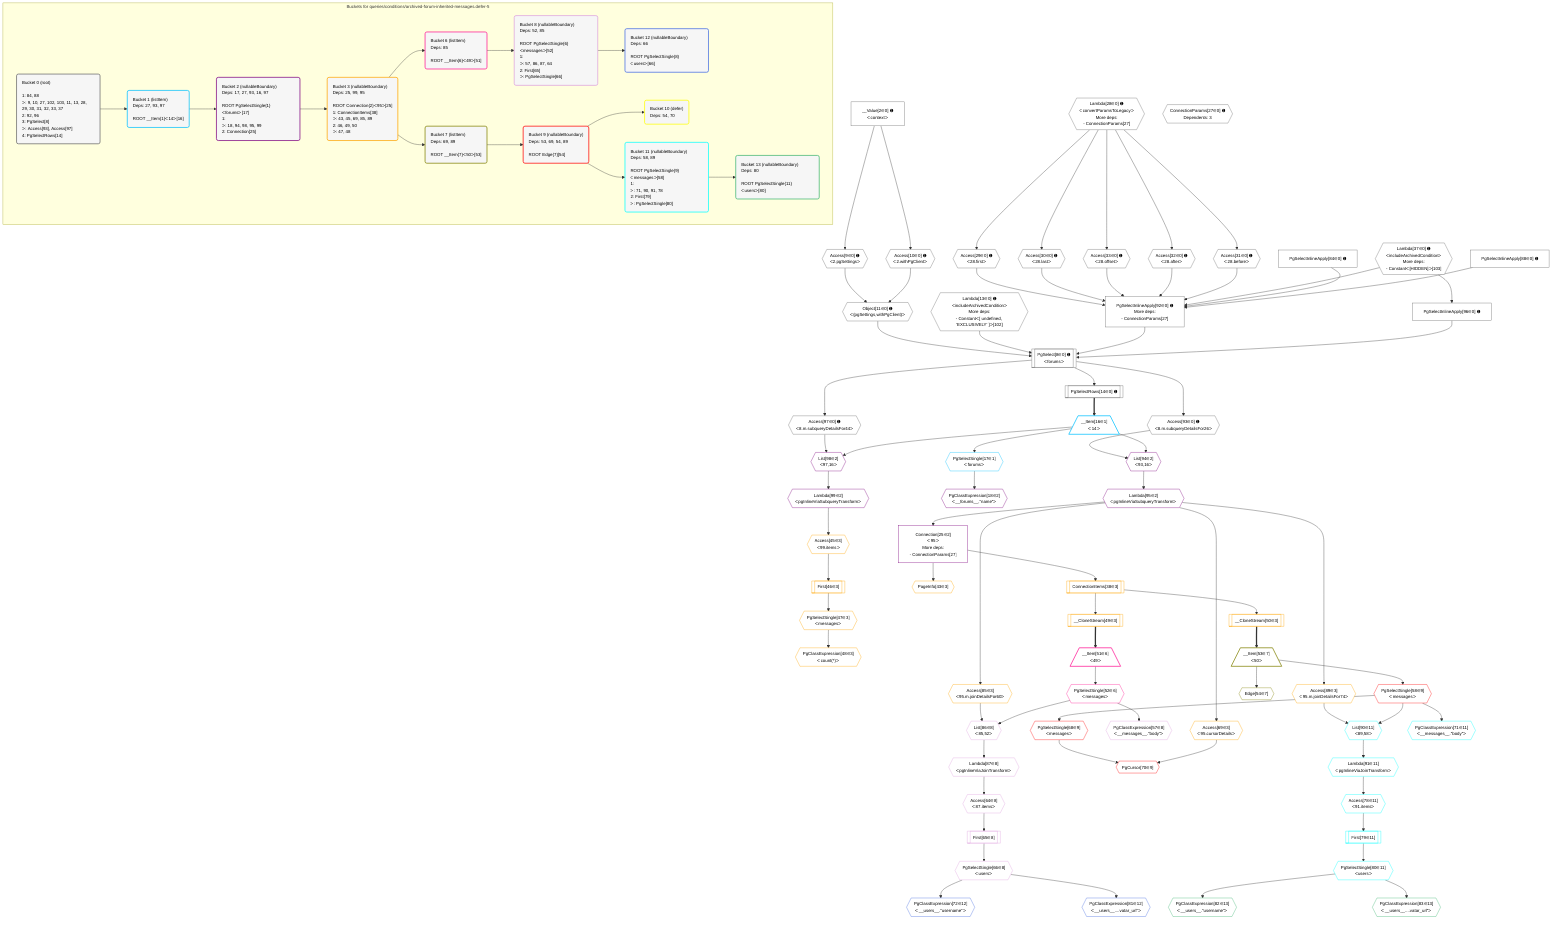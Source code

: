 %%{init: {'themeVariables': { 'fontSize': '12px'}}}%%
graph TD
    classDef path fill:#eee,stroke:#000,color:#000
    classDef plan fill:#fff,stroke-width:1px,color:#000
    classDef itemplan fill:#fff,stroke-width:2px,color:#000
    classDef unbatchedplan fill:#dff,stroke-width:1px,color:#000
    classDef sideeffectplan fill:#fcc,stroke-width:2px,color:#000
    classDef bucket fill:#f6f6f6,color:#000,stroke-width:2px,text-align:left

    subgraph "Buckets for queries/conditions/archived-forum-inherited-messages.defer-5"
    Bucket0("Bucket 0 (root)<br /><br />1: 84, 88<br />ᐳ: 9, 10, 27, 102, 103, 11, 13, 28, 29, 30, 31, 32, 33, 37<br />2: 92, 96<br />3: PgSelect[8]<br />ᐳ: Access[93], Access[97]<br />4: PgSelectRows[14]"):::bucket
    Bucket1("Bucket 1 (listItem)<br />Deps: 27, 93, 97<br /><br />ROOT __Item{1}ᐸ14ᐳ[16]"):::bucket
    Bucket2("Bucket 2 (nullableBoundary)<br />Deps: 17, 27, 93, 16, 97<br /><br />ROOT PgSelectSingle{1}ᐸforumsᐳ[17]<br />1: <br />ᐳ: 18, 94, 98, 95, 99<br />2: Connection[25]"):::bucket
    Bucket3("Bucket 3 (nullableBoundary)<br />Deps: 25, 99, 95<br /><br />ROOT Connection{2}ᐸ95ᐳ[25]<br />1: ConnectionItems[38]<br />ᐳ: 43, 45, 69, 85, 89<br />2: 46, 49, 50<br />ᐳ: 47, 48"):::bucket
    Bucket6("Bucket 6 (listItem)<br />Deps: 85<br /><br />ROOT __Item{6}ᐸ49ᐳ[51]"):::bucket
    Bucket7("Bucket 7 (listItem)<br />Deps: 69, 89<br /><br />ROOT __Item{7}ᐸ50ᐳ[53]"):::bucket
    Bucket8("Bucket 8 (nullableBoundary)<br />Deps: 52, 85<br /><br />ROOT PgSelectSingle{6}ᐸmessagesᐳ[52]<br />1: <br />ᐳ: 57, 86, 87, 64<br />2: First[65]<br />ᐳ: PgSelectSingle[66]"):::bucket
    Bucket9("Bucket 9 (nullableBoundary)<br />Deps: 53, 69, 54, 89<br /><br />ROOT Edge{7}[54]"):::bucket
    Bucket10("Bucket 10 (defer)<br />Deps: 54, 70"):::bucket
    Bucket11("Bucket 11 (nullableBoundary)<br />Deps: 58, 89<br /><br />ROOT PgSelectSingle{9}ᐸmessagesᐳ[58]<br />1: <br />ᐳ: 71, 90, 91, 78<br />2: First[79]<br />ᐳ: PgSelectSingle[80]"):::bucket
    Bucket12("Bucket 12 (nullableBoundary)<br />Deps: 66<br /><br />ROOT PgSelectSingle{8}ᐸusersᐳ[66]"):::bucket
    Bucket13("Bucket 13 (nullableBoundary)<br />Deps: 80<br /><br />ROOT PgSelectSingle{11}ᐸusersᐳ[80]"):::bucket
    end
    Bucket0 --> Bucket1
    Bucket1 --> Bucket2
    Bucket2 --> Bucket3
    Bucket3 --> Bucket6 & Bucket7
    Bucket6 --> Bucket8
    Bucket7 --> Bucket9
    Bucket8 --> Bucket12
    Bucket9 --> Bucket10 & Bucket11
    Bucket11 --> Bucket13

    %% plan dependencies
    PgSelectInlineApply92["PgSelectInlineApply[92∈0] ➊<br />More deps:<br />- ConnectionParams[27]"]:::plan
    Access29{{"Access[29∈0] ➊<br />ᐸ28.firstᐳ"}}:::plan
    Access30{{"Access[30∈0] ➊<br />ᐸ28.lastᐳ"}}:::plan
    Access33{{"Access[33∈0] ➊<br />ᐸ28.offsetᐳ"}}:::plan
    Access32{{"Access[32∈0] ➊<br />ᐸ28.afterᐳ"}}:::plan
    Access31{{"Access[31∈0] ➊<br />ᐸ28.beforeᐳ"}}:::plan
    Lambda37{{"Lambda[37∈0] ➊<br />ᐸincludeArchivedConditionᐳ<br />More deps:<br />- Constantᐸ[HIDDEN]ᐳ[103]"}}:::plan
    PgSelectInlineApply84["PgSelectInlineApply[84∈0] ➊"]:::plan
    PgSelectInlineApply88["PgSelectInlineApply[88∈0] ➊"]:::plan
    Access29 & Access30 & Access33 & Access32 & Access31 & Lambda37 & PgSelectInlineApply84 & PgSelectInlineApply88 --> PgSelectInlineApply92
    PgSelect8[["PgSelect[8∈0] ➊<br />ᐸforumsᐳ"]]:::plan
    Object11{{"Object[11∈0] ➊<br />ᐸ{pgSettings,withPgClient}ᐳ"}}:::plan
    Lambda13{{"Lambda[13∈0] ➊<br />ᐸincludeArchivedConditionᐳ<br />More deps:<br />- Constantᐸ[ undefined, 'EXCLUSIVELY' ]ᐳ[102]"}}:::plan
    PgSelectInlineApply96["PgSelectInlineApply[96∈0] ➊"]:::plan
    Object11 & Lambda13 & PgSelectInlineApply92 & PgSelectInlineApply96 --> PgSelect8
    Access9{{"Access[9∈0] ➊<br />ᐸ2.pgSettingsᐳ"}}:::plan
    Access10{{"Access[10∈0] ➊<br />ᐸ2.withPgClientᐳ"}}:::plan
    Access9 & Access10 --> Object11
    __Value2["__Value[2∈0] ➊<br />ᐸcontextᐳ"]:::plan
    __Value2 --> Access9
    __Value2 --> Access10
    PgSelectRows14[["PgSelectRows[14∈0] ➊"]]:::plan
    PgSelect8 --> PgSelectRows14
    Lambda28{{"Lambda[28∈0] ➊<br />ᐸconvertParamsToLegacyᐳ<br />More deps:<br />- ConnectionParams[27]"}}:::plan
    Lambda28 --> Access29
    Lambda28 --> Access30
    Lambda28 --> Access31
    Lambda28 --> Access32
    Lambda28 --> Access33
    Access93{{"Access[93∈0] ➊<br />ᐸ8.m.subqueryDetailsFor26ᐳ"}}:::plan
    PgSelect8 --> Access93
    Lambda37 --> PgSelectInlineApply96
    Access97{{"Access[97∈0] ➊<br />ᐸ8.m.subqueryDetailsFor44ᐳ"}}:::plan
    PgSelect8 --> Access97
    ConnectionParams27{{"ConnectionParams[27∈0] ➊<br />Dependents: 3"}}:::plan
    __Item16[/"__Item[16∈1]<br />ᐸ14ᐳ"\]:::itemplan
    PgSelectRows14 ==> __Item16
    PgSelectSingle17{{"PgSelectSingle[17∈1]<br />ᐸforumsᐳ"}}:::plan
    __Item16 --> PgSelectSingle17
    Connection25["Connection[25∈2]<br />ᐸ95ᐳ<br />More deps:<br />- ConnectionParams[27]"]:::plan
    Lambda95{{"Lambda[95∈2]<br />ᐸpgInlineViaSubqueryTransformᐳ"}}:::plan
    Lambda95 --> Connection25
    List94{{"List[94∈2]<br />ᐸ93,16ᐳ"}}:::plan
    Access93 & __Item16 --> List94
    List98{{"List[98∈2]<br />ᐸ97,16ᐳ"}}:::plan
    Access97 & __Item16 --> List98
    PgClassExpression18{{"PgClassExpression[18∈2]<br />ᐸ__forums__.”name”ᐳ"}}:::plan
    PgSelectSingle17 --> PgClassExpression18
    List94 --> Lambda95
    Lambda99{{"Lambda[99∈2]<br />ᐸpgInlineViaSubqueryTransformᐳ"}}:::plan
    List98 --> Lambda99
    ConnectionItems38[["ConnectionItems[38∈3]"]]:::plan
    Connection25 --> ConnectionItems38
    PageInfo43{{"PageInfo[43∈3]"}}:::plan
    Connection25 --> PageInfo43
    Access45{{"Access[45∈3]<br />ᐸ99.itemsᐳ"}}:::plan
    Lambda99 --> Access45
    First46[["First[46∈3]"]]:::plan
    Access45 --> First46
    PgSelectSingle47{{"PgSelectSingle[47∈3]<br />ᐸmessagesᐳ"}}:::plan
    First46 --> PgSelectSingle47
    PgClassExpression48{{"PgClassExpression[48∈3]<br />ᐸcount(*)ᐳ"}}:::plan
    PgSelectSingle47 --> PgClassExpression48
    __CloneStream49[["__CloneStream[49∈3]"]]:::plan
    ConnectionItems38 --> __CloneStream49
    __CloneStream50[["__CloneStream[50∈3]"]]:::plan
    ConnectionItems38 --> __CloneStream50
    Access69{{"Access[69∈3]<br />ᐸ95.cursorDetailsᐳ"}}:::plan
    Lambda95 --> Access69
    Access85{{"Access[85∈3]<br />ᐸ95.m.joinDetailsFor60ᐳ"}}:::plan
    Lambda95 --> Access85
    Access89{{"Access[89∈3]<br />ᐸ95.m.joinDetailsFor74ᐳ"}}:::plan
    Lambda95 --> Access89
    __Item51[/"__Item[51∈6]<br />ᐸ49ᐳ"\]:::itemplan
    __CloneStream49 ==> __Item51
    PgSelectSingle52{{"PgSelectSingle[52∈6]<br />ᐸmessagesᐳ"}}:::plan
    __Item51 --> PgSelectSingle52
    __Item53[/"__Item[53∈7]<br />ᐸ50ᐳ"\]:::itemplan
    __CloneStream50 ==> __Item53
    Edge54{{"Edge[54∈7]"}}:::plan
    __Item53 --> Edge54
    List86{{"List[86∈8]<br />ᐸ85,52ᐳ"}}:::plan
    Access85 & PgSelectSingle52 --> List86
    PgClassExpression57{{"PgClassExpression[57∈8]<br />ᐸ__messages__.”body”ᐳ"}}:::plan
    PgSelectSingle52 --> PgClassExpression57
    Access64{{"Access[64∈8]<br />ᐸ87.itemsᐳ"}}:::plan
    Lambda87{{"Lambda[87∈8]<br />ᐸpgInlineViaJoinTransformᐳ"}}:::plan
    Lambda87 --> Access64
    First65[["First[65∈8]"]]:::plan
    Access64 --> First65
    PgSelectSingle66{{"PgSelectSingle[66∈8]<br />ᐸusersᐳ"}}:::plan
    First65 --> PgSelectSingle66
    List86 --> Lambda87
    PgCursor70{{"PgCursor[70∈9]"}}:::plan
    PgSelectSingle68{{"PgSelectSingle[68∈9]<br />ᐸmessagesᐳ"}}:::plan
    PgSelectSingle68 & Access69 --> PgCursor70
    PgSelectSingle58{{"PgSelectSingle[58∈9]<br />ᐸmessagesᐳ"}}:::plan
    __Item53 --> PgSelectSingle58
    PgSelectSingle58 --> PgSelectSingle68
    List90{{"List[90∈11]<br />ᐸ89,58ᐳ"}}:::plan
    Access89 & PgSelectSingle58 --> List90
    PgClassExpression71{{"PgClassExpression[71∈11]<br />ᐸ__messages__.”body”ᐳ"}}:::plan
    PgSelectSingle58 --> PgClassExpression71
    Access78{{"Access[78∈11]<br />ᐸ91.itemsᐳ"}}:::plan
    Lambda91{{"Lambda[91∈11]<br />ᐸpgInlineViaJoinTransformᐳ"}}:::plan
    Lambda91 --> Access78
    First79[["First[79∈11]"]]:::plan
    Access78 --> First79
    PgSelectSingle80{{"PgSelectSingle[80∈11]<br />ᐸusersᐳ"}}:::plan
    First79 --> PgSelectSingle80
    List90 --> Lambda91
    PgClassExpression72{{"PgClassExpression[72∈12]<br />ᐸ__users__.”username”ᐳ"}}:::plan
    PgSelectSingle66 --> PgClassExpression72
    PgClassExpression81{{"PgClassExpression[81∈12]<br />ᐸ__users__....vatar_url”ᐳ"}}:::plan
    PgSelectSingle66 --> PgClassExpression81
    PgClassExpression82{{"PgClassExpression[82∈13]<br />ᐸ__users__.”username”ᐳ"}}:::plan
    PgSelectSingle80 --> PgClassExpression82
    PgClassExpression83{{"PgClassExpression[83∈13]<br />ᐸ__users__....vatar_url”ᐳ"}}:::plan
    PgSelectSingle80 --> PgClassExpression83

    %% define steps
    classDef bucket0 stroke:#696969
    class Bucket0,__Value2,PgSelect8,Access9,Access10,Object11,Lambda13,PgSelectRows14,ConnectionParams27,Lambda28,Access29,Access30,Access31,Access32,Access33,Lambda37,PgSelectInlineApply84,PgSelectInlineApply88,PgSelectInlineApply92,Access93,PgSelectInlineApply96,Access97 bucket0
    classDef bucket1 stroke:#00bfff
    class Bucket1,__Item16,PgSelectSingle17 bucket1
    classDef bucket2 stroke:#7f007f
    class Bucket2,PgClassExpression18,Connection25,List94,Lambda95,List98,Lambda99 bucket2
    classDef bucket3 stroke:#ffa500
    class Bucket3,ConnectionItems38,PageInfo43,Access45,First46,PgSelectSingle47,PgClassExpression48,__CloneStream49,__CloneStream50,Access69,Access85,Access89 bucket3
    classDef bucket6 stroke:#ff1493
    class Bucket6,__Item51,PgSelectSingle52 bucket6
    classDef bucket7 stroke:#808000
    class Bucket7,__Item53,Edge54 bucket7
    classDef bucket8 stroke:#dda0dd
    class Bucket8,PgClassExpression57,Access64,First65,PgSelectSingle66,List86,Lambda87 bucket8
    classDef bucket9 stroke:#ff0000
    class Bucket9,PgSelectSingle58,PgSelectSingle68,PgCursor70 bucket9
    classDef bucket10 stroke:#ffff00
    class Bucket10 bucket10
    classDef bucket11 stroke:#00ffff
    class Bucket11,PgClassExpression71,Access78,First79,PgSelectSingle80,List90,Lambda91 bucket11
    classDef bucket12 stroke:#4169e1
    class Bucket12,PgClassExpression72,PgClassExpression81 bucket12
    classDef bucket13 stroke:#3cb371
    class Bucket13,PgClassExpression82,PgClassExpression83 bucket13